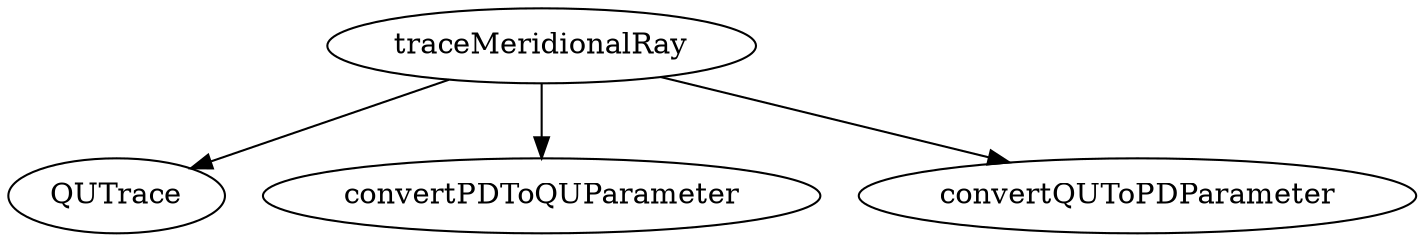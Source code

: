 /* Created by mdot for Matlab */
digraph m2html {
  traceMeridionalRay -> QUTrace;
  traceMeridionalRay -> convertPDToQUParameter;
  traceMeridionalRay -> convertQUToPDParameter;

  QUTrace [URL="QUTrace.html"];
  convertPDToQUParameter [URL="convertPDToQUParameter.html"];
  convertQUToPDParameter [URL="convertQUToPDParameter.html"];
  traceMeridionalRay [URL="traceMeridionalRay.html"];
}